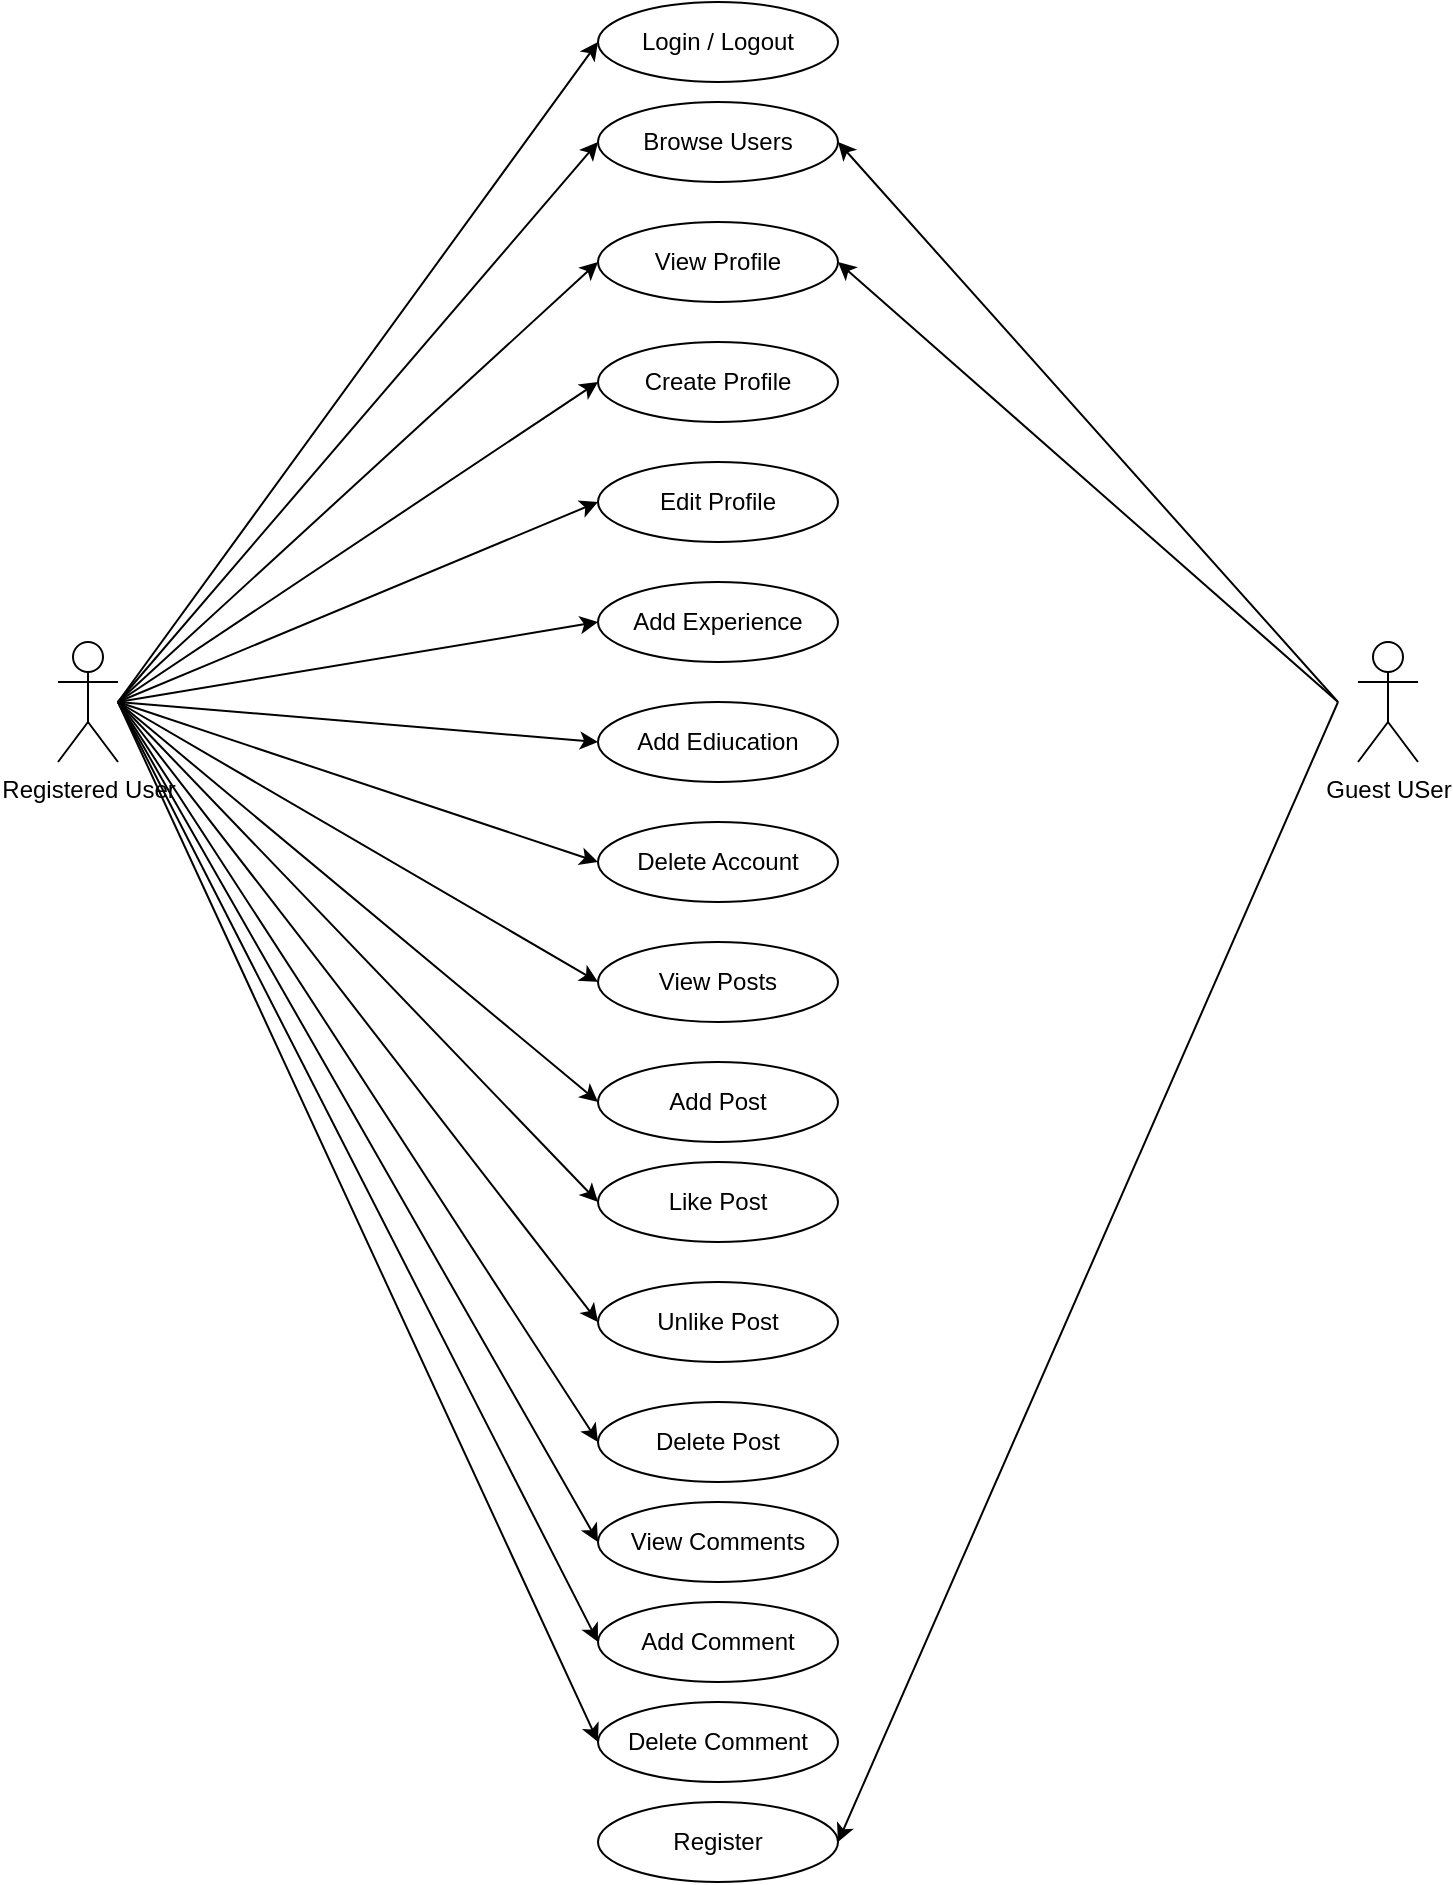 <mxfile><diagram id="gkkfssj0enb_WZokSR2A" name="Page-1"><mxGraphModel dx="832" dy="357" grid="1" gridSize="10" guides="1" tooltips="1" connect="1" arrows="1" fold="1" page="1" pageScale="1" pageWidth="827" pageHeight="1169" math="0" shadow="0"><root><object label="" id="0"><mxCell/></object><mxCell id="1" parent="0"/><mxCell id="2" value="Guest USer" style="shape=umlActor;verticalLabelPosition=bottom;verticalAlign=top;html=1;" parent="1" vertex="1"><mxGeometry x="700" y="360" width="30" height="60" as="geometry"/></mxCell><mxCell id="4" value="Registered User" style="shape=umlActor;verticalLabelPosition=bottom;verticalAlign=top;html=1;" parent="1" vertex="1"><mxGeometry x="50" y="360" width="30" height="60" as="geometry"/></mxCell><mxCell id="8" value="Browse Users" style="ellipse;whiteSpace=wrap;html=1;" parent="1" vertex="1"><mxGeometry x="320" y="90" width="120" height="40" as="geometry"/></mxCell><mxCell id="9" value="View Profile" style="ellipse;whiteSpace=wrap;html=1;" parent="1" vertex="1"><mxGeometry x="320" y="150" width="120" height="40" as="geometry"/></mxCell><mxCell id="10" value="Create Profile" style="ellipse;whiteSpace=wrap;html=1;" parent="1" vertex="1"><mxGeometry x="320" y="210" width="120" height="40" as="geometry"/></mxCell><mxCell id="11" value="Edit Profile" style="ellipse;whiteSpace=wrap;html=1;" parent="1" vertex="1"><mxGeometry x="320" y="270" width="120" height="40" as="geometry"/></mxCell><mxCell id="12" value="Add Experience" style="ellipse;whiteSpace=wrap;html=1;" parent="1" vertex="1"><mxGeometry x="320" y="330" width="120" height="40" as="geometry"/></mxCell><mxCell id="13" value="Add Ediucation" style="ellipse;whiteSpace=wrap;html=1;" parent="1" vertex="1"><mxGeometry x="320" y="390" width="120" height="40" as="geometry"/></mxCell><mxCell id="14" value="Delete Account" style="ellipse;whiteSpace=wrap;html=1;" parent="1" vertex="1"><mxGeometry x="320" y="450" width="120" height="40" as="geometry"/></mxCell><mxCell id="15" value="View Posts" style="ellipse;whiteSpace=wrap;html=1;" parent="1" vertex="1"><mxGeometry x="320" y="510" width="120" height="40" as="geometry"/></mxCell><mxCell id="16" value="Add Post" style="ellipse;whiteSpace=wrap;html=1;" parent="1" vertex="1"><mxGeometry x="320" y="570" width="120" height="40" as="geometry"/></mxCell><mxCell id="17" value="View Comments" style="ellipse;whiteSpace=wrap;html=1;" parent="1" vertex="1"><mxGeometry x="320" y="790" width="120" height="40" as="geometry"/></mxCell><mxCell id="18" value="Add Comment" style="ellipse;whiteSpace=wrap;html=1;" parent="1" vertex="1"><mxGeometry x="320" y="840" width="120" height="40" as="geometry"/></mxCell><mxCell id="19" value="Delete Post" style="ellipse;whiteSpace=wrap;html=1;" parent="1" vertex="1"><mxGeometry x="320" y="740" width="120" height="40" as="geometry"/></mxCell><mxCell id="20" value="Like Post" style="ellipse;whiteSpace=wrap;html=1;" parent="1" vertex="1"><mxGeometry x="320" y="620" width="120" height="40" as="geometry"/></mxCell><mxCell id="24" value="" style="endArrow=classic;html=1;entryX=0;entryY=0.5;entryDx=0;entryDy=0;" parent="1" target="8" edge="1"><mxGeometry width="50" height="50" relative="1" as="geometry"><mxPoint x="80" y="390" as="sourcePoint"/><mxPoint x="130" y="340" as="targetPoint"/></mxGeometry></mxCell><mxCell id="25" value="" style="endArrow=classic;html=1;" parent="1" edge="1"><mxGeometry width="50" height="50" relative="1" as="geometry"><mxPoint x="80" y="390" as="sourcePoint"/><mxPoint x="320" y="170" as="targetPoint"/></mxGeometry></mxCell><mxCell id="26" value="" style="endArrow=classic;html=1;entryX=0;entryY=0.5;entryDx=0;entryDy=0;" parent="1" target="10" edge="1"><mxGeometry width="50" height="50" relative="1" as="geometry"><mxPoint x="80" y="390" as="sourcePoint"/><mxPoint x="330.0" y="180" as="targetPoint"/></mxGeometry></mxCell><mxCell id="27" value="" style="endArrow=classic;html=1;entryX=0;entryY=0.5;entryDx=0;entryDy=0;" parent="1" target="11" edge="1"><mxGeometry width="50" height="50" relative="1" as="geometry"><mxPoint x="80" y="390" as="sourcePoint"/><mxPoint x="340.0" y="190" as="targetPoint"/></mxGeometry></mxCell><mxCell id="28" value="" style="endArrow=classic;html=1;entryX=0;entryY=0.5;entryDx=0;entryDy=0;" parent="1" target="12" edge="1"><mxGeometry width="50" height="50" relative="1" as="geometry"><mxPoint x="80" y="390" as="sourcePoint"/><mxPoint x="330.0" y="300" as="targetPoint"/></mxGeometry></mxCell><mxCell id="29" value="" style="endArrow=classic;html=1;entryX=0;entryY=0.5;entryDx=0;entryDy=0;" parent="1" target="13" edge="1"><mxGeometry width="50" height="50" relative="1" as="geometry"><mxPoint x="80" y="390" as="sourcePoint"/><mxPoint x="330.0" y="360" as="targetPoint"/></mxGeometry></mxCell><mxCell id="30" value="" style="endArrow=classic;html=1;entryX=0;entryY=0.5;entryDx=0;entryDy=0;" parent="1" target="14" edge="1"><mxGeometry width="50" height="50" relative="1" as="geometry"><mxPoint x="80" y="390" as="sourcePoint"/><mxPoint x="330.0" y="420" as="targetPoint"/></mxGeometry></mxCell><mxCell id="31" value="" style="endArrow=classic;html=1;entryX=0;entryY=0.5;entryDx=0;entryDy=0;" parent="1" target="15" edge="1"><mxGeometry width="50" height="50" relative="1" as="geometry"><mxPoint x="80" y="390" as="sourcePoint"/><mxPoint x="330.0" y="480" as="targetPoint"/></mxGeometry></mxCell><mxCell id="32" value="" style="endArrow=classic;html=1;entryX=0;entryY=0.5;entryDx=0;entryDy=0;" parent="1" target="16" edge="1"><mxGeometry width="50" height="50" relative="1" as="geometry"><mxPoint x="80" y="390" as="sourcePoint"/><mxPoint x="330.0" y="540" as="targetPoint"/></mxGeometry></mxCell><mxCell id="33" value="" style="endArrow=classic;html=1;entryX=0;entryY=0.5;entryDx=0;entryDy=0;" parent="1" target="19" edge="1"><mxGeometry width="50" height="50" relative="1" as="geometry"><mxPoint x="80" y="390" as="sourcePoint"/><mxPoint x="330.0" y="600" as="targetPoint"/></mxGeometry></mxCell><mxCell id="34" value="" style="endArrow=classic;html=1;entryX=0;entryY=0.5;entryDx=0;entryDy=0;" parent="1" target="17" edge="1"><mxGeometry width="50" height="50" relative="1" as="geometry"><mxPoint x="80" y="390" as="sourcePoint"/><mxPoint x="330.0" y="650" as="targetPoint"/></mxGeometry></mxCell><mxCell id="35" value="" style="endArrow=classic;html=1;entryX=0;entryY=0.5;entryDx=0;entryDy=0;" parent="1" target="18" edge="1"><mxGeometry width="50" height="50" relative="1" as="geometry"><mxPoint x="80" y="390" as="sourcePoint"/><mxPoint x="330.0" y="710" as="targetPoint"/></mxGeometry></mxCell><mxCell id="36" value="" style="endArrow=classic;html=1;entryX=0;entryY=0.5;entryDx=0;entryDy=0;" parent="1" target="20" edge="1"><mxGeometry width="50" height="50" relative="1" as="geometry"><mxPoint x="80" y="390" as="sourcePoint"/><mxPoint x="330.0" y="770" as="targetPoint"/></mxGeometry></mxCell><mxCell id="37" value="" style="endArrow=classic;html=1;entryX=1;entryY=0.5;entryDx=0;entryDy=0;" parent="1" target="8" edge="1"><mxGeometry width="50" height="50" relative="1" as="geometry"><mxPoint x="690" y="390" as="sourcePoint"/><mxPoint x="450" y="120" as="targetPoint"/></mxGeometry></mxCell><mxCell id="38" value="" style="endArrow=classic;html=1;entryX=1;entryY=0.5;entryDx=0;entryDy=0;" parent="1" target="9" edge="1"><mxGeometry width="50" height="50" relative="1" as="geometry"><mxPoint x="690" y="390" as="sourcePoint"/><mxPoint x="450" y="170" as="targetPoint"/></mxGeometry></mxCell><mxCell id="39" value="" style="endArrow=classic;html=1;entryX=1;entryY=0.5;entryDx=0;entryDy=0;" parent="1" target="44" edge="1"><mxGeometry width="50" height="50" relative="1" as="geometry"><mxPoint x="690" y="390" as="sourcePoint"/><mxPoint x="450.0" y="180" as="targetPoint"/></mxGeometry></mxCell><mxCell id="40" value="Unlike Post" style="ellipse;whiteSpace=wrap;html=1;" parent="1" vertex="1"><mxGeometry x="320" y="680" width="120" height="40" as="geometry"/></mxCell><mxCell id="41" value="Delete Comment" style="ellipse;whiteSpace=wrap;html=1;" parent="1" vertex="1"><mxGeometry x="320" y="890" width="120" height="40" as="geometry"/></mxCell><mxCell id="42" value="" style="endArrow=classic;html=1;entryX=0;entryY=0.5;entryDx=0;entryDy=0;" parent="1" target="40" edge="1"><mxGeometry width="50" height="50" relative="1" as="geometry"><mxPoint x="80" y="390" as="sourcePoint"/><mxPoint x="330" y="820" as="targetPoint"/></mxGeometry></mxCell><mxCell id="43" value="" style="endArrow=classic;html=1;entryX=0;entryY=0.5;entryDx=0;entryDy=0;" parent="1" target="41" edge="1"><mxGeometry width="50" height="50" relative="1" as="geometry"><mxPoint x="80" y="390" as="sourcePoint"/><mxPoint x="330" y="870" as="targetPoint"/></mxGeometry></mxCell><mxCell id="44" value="Register" style="ellipse;whiteSpace=wrap;html=1;" parent="1" vertex="1"><mxGeometry x="320" y="940" width="120" height="40" as="geometry"/></mxCell><mxCell id="45" value="Login / Logout" style="ellipse;whiteSpace=wrap;html=1;" parent="1" vertex="1"><mxGeometry x="320" y="40" width="120" height="40" as="geometry"/></mxCell><mxCell id="46" value="" style="endArrow=classic;html=1;entryX=0;entryY=0.5;entryDx=0;entryDy=0;" parent="1" target="45" edge="1"><mxGeometry width="50" height="50" relative="1" as="geometry"><mxPoint x="80" y="390" as="sourcePoint"/><mxPoint x="330" y="120" as="targetPoint"/></mxGeometry></mxCell></root></mxGraphModel></diagram></mxfile>